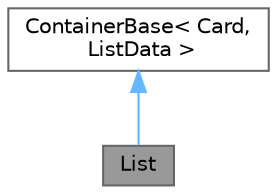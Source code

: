 digraph "List"
{
 // LATEX_PDF_SIZE
  bgcolor="transparent";
  edge [fontname=Helvetica,fontsize=10,labelfontname=Helvetica,labelfontsize=10];
  node [fontname=Helvetica,fontsize=10,shape=box,height=0.2,width=0.4];
  Node1 [id="Node000001",label="List",height=0.2,width=0.4,color="gray40", fillcolor="grey60", style="filled", fontcolor="black",tooltip="List class representing a list of cards."];
  Node2 -> Node1 [id="edge1_Node000001_Node000002",dir="back",color="steelblue1",style="solid",tooltip=" "];
  Node2 [id="Node000002",label="ContainerBase\< Card,\l ListData \>",height=0.2,width=0.4,color="gray40", fillcolor="white", style="filled",URL="$classContainerBase.html",tooltip=" "];
}
